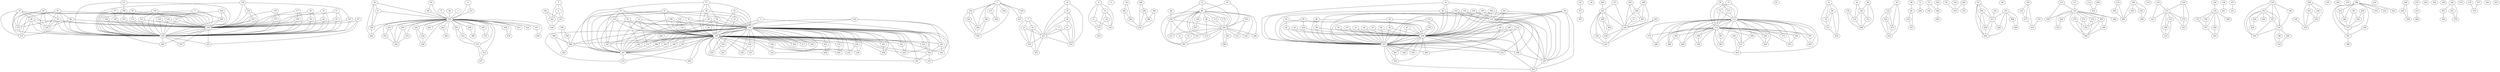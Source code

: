 graph {
	0 -- 206
	0 -- 217
	0 -- 228
	0 -- 229
	1 -- 185
	2 -- 6
	2 -- 237
	2 -- 242
	3 -- 144
	3 -- 146
	3 -- 403
	4 -- 147
	4 -- 185
	5 -- 156
	5 -- 157
	5 -- 166
	5 -- 168
	5 -- 169
	5 -- 240
	5 -- 349
	5 -- 359
	5 -- 427
	6 -- 237
	6 -- 242
	7 -- 14
	7 -- 22
	7 -- 351
	7 -- 352
	8 -- 11
	8 -- 15
	8 -- 175
	8 -- 181
	9
	10 -- 382
	10 -- 383
	11 -- 175
	11 -- 181
	12 -- 88
	12 -- 192
	12 -- 204
	13 -- 144
	13 -- 146
	13 -- 370
	13 -- 407
	14 -- 351
	14 -- 352
	14 -- 355
	15 -- 16
	15 -- 175
	15 -- 181
	16 -- 175
	16 -- 181
	17 -- 351
	17 -- 353
	18 -- 19
	18 -- 351
	18 -- 353
	19 -- 20
	19 -- 351
	19 -- 353
	20 -- 21
	20 -- 351
	20 -- 353
	21 -- 351
	21 -- 353
	22 -- 351
	22 -- 352
	23 -- 226
	23 -- 227
	24 -- 226
	24 -- 227
	25 -- 226
	25 -- 227
	26 -- 38
	26 -- 228
	26 -- 229
	27 -- 43
	27 -- 228
	27 -- 229
	28 -- 29
	28 -- 226
	28 -- 227
	29 -- 226
	29 -- 227
	30 -- 88
	30 -- 204
	31 -- 391
	32 -- 36
	32 -- 144
	32 -- 146
	32 -- 389
	32 -- 407
	33 -- 371
	34
	35 -- 44
	35 -- 228
	35 -- 229
	36 -- 144
	36 -- 146
	37 -- 426
	38 -- 228
	38 -- 229
	39 -- 117
	39 -- 172
	39 -- 173
	40 -- 226
	40 -- 227
	41 -- 48
	41 -- 154
	41 -- 226
	41 -- 227
	42
	43 -- 228
	43 -- 229
	44 -- 228
	44 -- 229
	45 -- 226
	45 -- 227
	46 -- 226
	46 -- 227
	47 -- 226
	47 -- 227
	48 -- 154
	48 -- 226
	48 -- 227
	49 -- 226
	49 -- 227
	49 -- 405
	50 -- 71
	50 -- 185
	50 -- 358
	50 -- 446
	51 -- 68
	51 -- 70
	51 -- 311
	51 -- 445
	52 -- 53
	52 -- 144
	52 -- 146
	53 -- 144
	53 -- 146
	54 -- 149
	54 -- 153
	55 -- 122
	55 -- 273
	55 -- 432
	56 -- 60
	57 -- 58
	57 -- 59
	57 -- 144
	57 -- 146
	57 -- 407
	58 -- 69
	58 -- 144
	58 -- 146
	58 -- 407
	59 -- 144
	59 -- 146
	59 -- 407
	60 -- 219
	60 -- 221
	61 -- 62
	61 -- 124
	61 -- 144
	61 -- 146
	61 -- 247
	61 -- 407
	62 -- 144
	62 -- 146
	62 -- 363
	62 -- 407
	63 -- 64
	63 -- 226
	63 -- 227
	64 -- 226
	64 -- 227
	65 -- 66
	65 -- 185
	66 -- 185
	67 -- 108
	67 -- 228
	67 -- 229
	68 -- 70
	68 -- 311
	68 -- 445
	69 -- 144
	69 -- 146
	69 -- 407
	70 -- 311
	71 -- 185
	71 -- 358
	72 -- 280
	73 -- 339
	73 -- 448
	74 -- 391
	75 -- 185
	76 -- 154
	76 -- 226
	76 -- 227
	76 -- 297
	76 -- 421
	77 -- 78
	77 -- 172
	77 -- 173
	78 -- 172
	78 -- 173
	79 -- 80
	79 -- 228
	79 -- 229
	79 -- 232
	79 -- 271
	79 -- 272
	80 -- 228
	80 -- 229
	80 -- 232
	80 -- 271
	80 -- 272
	81 -- 83
	81 -- 84
	81 -- 228
	81 -- 229
	81 -- 232
	81 -- 271
	81 -- 272
	82 -- 83
	82 -- 228
	82 -- 229
	82 -- 232
	82 -- 271
	82 -- 272
	83 -- 228
	83 -- 229
	83 -- 232
	83 -- 271
	83 -- 272
	84 -- 228
	84 -- 229
	84 -- 232
	85 -- 120
	85 -- 226
	85 -- 227
	86 -- 99
	86 -- 226
	86 -- 227
	87 -- 201
	87 -- 426
	88 -- 89
	88 -- 113
	88 -- 164
	88 -- 170
	88 -- 192
	88 -- 204
	88 -- 211
	88 -- 213
	88 -- 222
	88 -- 223
	88 -- 267
	88 -- 268
	88 -- 391
	89 -- 204
	89 -- 213
	90 -- 416
	91 -- 146
	92 -- 300
	92 -- 411
	92 -- 439
	92 -- 442
	93 -- 149
	93 -- 151
	93 -- 284
	94 -- 185
	95 -- 171
	95 -- 228
	95 -- 229
	96
	97 -- 228
	97 -- 229
	97 -- 431
	98 -- 192
	99 -- 226
	99 -- 227
	100 -- 118
	100 -- 277
	100 -- 425
	101 -- 154
	101 -- 226
	101 -- 227
	101 -- 297
	102 -- 154
	102 -- 226
	102 -- 227
	102 -- 297
	103 -- 154
	103 -- 226
	103 -- 227
	103 -- 297
	104 -- 154
	104 -- 226
	104 -- 227
	104 -- 297
	105 -- 154
	105 -- 226
	105 -- 227
	105 -- 297
	106 -- 154
	106 -- 226
	106 -- 227
	106 -- 297
	107 -- 226
	107 -- 227
	108 -- 228
	108 -- 229
	109 -- 144
	109 -- 146
	109 -- 407
	110 -- 152
	110 -- 189
	111 -- 152
	112 -- 451
	113 -- 204
	114 -- 295
	114 -- 364
	115 -- 116
	115 -- 226
	115 -- 227
	116 -- 226
	116 -- 227
	117 -- 172
	117 -- 173
	118 -- 277
	119
	120 -- 226
	120 -- 227
	121 -- 198
	121 -- 228
	121 -- 229
	122 -- 224
	122 -- 273
	122 -- 432
	123 -- 127
	123 -- 131
	124 -- 144
	124 -- 146
	124 -- 247
	124 -- 407
	125 -- 132
	125 -- 146
	126 -- 127
	126 -- 274
	126 -- 343
	127 -- 131
	127 -- 133
	127 -- 209
	127 -- 215
	127 -- 274
	127 -- 343
	128 -- 228
	128 -- 229
	128 -- 444
	129 -- 228
	129 -- 229
	130 -- 134
	132 -- 146
	133 -- 209
	133 -- 215
	134 -- 135
	134 -- 182
	134 -- 207
	134 -- 249
	134 -- 303
	134 -- 406
	135 -- 207
	136 -- 447
	137 -- 231
	138 -- 140
	138 -- 141
	138 -- 228
	138 -- 229
	139 -- 159
	139 -- 167
	139 -- 228
	139 -- 229
	140 -- 228
	140 -- 229
	141 -- 228
	141 -- 229
	142 -- 144
	142 -- 146
	142 -- 331
	142 -- 334
	143 -- 416
	144 -- 146
	144 -- 161
	144 -- 174
	144 -- 184
	144 -- 234
	144 -- 235
	144 -- 236
	144 -- 247
	144 -- 257
	144 -- 258
	144 -- 302
	144 -- 317
	144 -- 319
	144 -- 320
	144 -- 321
	144 -- 323
	144 -- 324
	144 -- 325
	144 -- 326
	144 -- 327
	144 -- 328
	144 -- 331
	144 -- 332
	144 -- 334
	144 -- 335
	144 -- 341
	144 -- 348
	144 -- 363
	144 -- 367
	144 -- 370
	144 -- 389
	144 -- 398
	144 -- 403
	144 -- 404
	144 -- 415
	144 -- 423
	144 -- 424
	144 -- 429
	144 -- 440
	144 -- 443
	145 -- 183
	145 -- 187
	145 -- 196
	145 -- 197
	145 -- 301
	146 -- 161
	146 -- 174
	146 -- 184
	146 -- 234
	146 -- 235
	146 -- 236
	146 -- 247
	146 -- 257
	146 -- 258
	146 -- 302
	146 -- 317
	146 -- 319
	146 -- 320
	146 -- 321
	146 -- 323
	146 -- 324
	146 -- 325
	146 -- 326
	146 -- 327
	146 -- 328
	146 -- 331
	146 -- 332
	146 -- 334
	146 -- 335
	146 -- 341
	146 -- 348
	146 -- 363
	146 -- 367
	146 -- 370
	146 -- 389
	146 -- 398
	146 -- 403
	146 -- 415
	146 -- 423
	146 -- 424
	146 -- 429
	146 -- 440
	146 -- 443
	147 -- 185
	148 -- 354
	149 -- 151
	149 -- 153
	149 -- 284
	150 -- 153
	150 -- 284
	151 -- 284
	152 -- 189
	152 -- 264
	152 -- 269
	152 -- 270
	152 -- 275
	152 -- 276
	152 -- 384
	152 -- 390
	152 -- 394
	152 -- 414
	153 -- 284
	154 -- 214
	154 -- 296
	154 -- 412
	154 -- 421
	155
	156 -- 158
	156 -- 168
	156 -- 169
	157 -- 349
	158 -- 168
	158 -- 169
	159 -- 163
	159 -- 228
	159 -- 229
	160
	161 -- 403
	162 -- 237
	162 -- 242
	162 -- 244
	163 -- 228
	163 -- 229
	164 -- 267
	165 -- 360
	165 -- 361
	165 -- 426
	166 -- 168
	166 -- 169
	167 -- 228
	167 -- 229
	168 -- 169
	170 -- 204
	171 -- 228
	171 -- 229
	172 -- 173
	172 -- 279
	172 -- 285
	172 -- 286
	172 -- 287
	172 -- 288
	172 -- 289
	172 -- 290
	172 -- 291
	172 -- 308
	172 -- 336
	172 -- 369
	172 -- 373
	172 -- 387
	172 -- 393
	172 -- 395
	172 -- 400
	172 -- 401
	172 -- 413
	172 -- 433
	173 -- 279
	173 -- 285
	173 -- 286
	173 -- 287
	173 -- 288
	173 -- 289
	173 -- 290
	173 -- 291
	173 -- 308
	173 -- 336
	173 -- 369
	173 -- 373
	173 -- 387
	173 -- 393
	173 -- 395
	173 -- 400
	173 -- 401
	173 -- 413
	173 -- 433
	174 -- 429
	175 -- 419
	176 -- 179
	176 -- 228
	176 -- 229
	177 -- 180
	177 -- 228
	177 -- 229
	178
	179 -- 228
	179 -- 229
	180 -- 228
	180 -- 229
	182 -- 207
	183 -- 187
	183 -- 197
	183 -- 301
	183 -- 309
	183 -- 434
	183 -- 436
	184 -- 407
	185 -- 193
	185 -- 218
	185 -- 250
	185 -- 251
	185 -- 252
	185 -- 253
	185 -- 254
	185 -- 255
	185 -- 259
	185 -- 261
	185 -- 282
	185 -- 283
	185 -- 304
	185 -- 307
	185 -- 312
	185 -- 313
	185 -- 314
	185 -- 329
	185 -- 330
	185 -- 337
	185 -- 340
	185 -- 358
	185 -- 374
	185 -- 399
	185 -- 417
	185 -- 418
	185 -- 446
	186 -- 225
	186 -- 233
	186 -- 362
	186 -- 375
	186 -- 380
	186 -- 381
	186 -- 410
	186 -- 422
	187 -- 197
	187 -- 301
	188 -- 360
	188 -- 361
	188 -- 426
	190 -- 226
	190 -- 227
	190 -- 296
	191 -- 292
	191 -- 375
	192 -- 204
	192 -- 211
	192 -- 223
	192 -- 391
	193 -- 218
	193 -- 259
	194 -- 195
	194 -- 216
	194 -- 364
	194 -- 449
	195 -- 364
	196 -- 197
	197 -- 199
	197 -- 260
	197 -- 301
	197 -- 310
	198 -- 210
	198 -- 228
	198 -- 229
	199 -- 310
	200 -- 201
	201 -- 230
	201 -- 266
	201 -- 294
	201 -- 426
	201 -- 438
	201 -- 441
	202 -- 426
	202 -- 441
	203 -- 204
	203 -- 212
	204 -- 211
	204 -- 212
	204 -- 213
	204 -- 222
	204 -- 223
	204 -- 262
	204 -- 268
	204 -- 391
	204 -- 396
	205 -- 206
	205 -- 228
	205 -- 229
	206 -- 228
	206 -- 229
	207 -- 303
	208 -- 451
	209 -- 215
	210 -- 228
	210 -- 229
	214 -- 226
	214 -- 227
	214 -- 297
	216 -- 449
	217 -- 228
	217 -- 229
	218 -- 259
	219 -- 221
	220 -- 292
	220 -- 375
	223 -- 391
	224 -- 273
	224 -- 432
	225 -- 362
	225 -- 375
	226 -- 227
	226 -- 238
	226 -- 281
	226 -- 296
	226 -- 356
	226 -- 405
	226 -- 412
	226 -- 420
	226 -- 421
	227 -- 238
	227 -- 281
	227 -- 296
	227 -- 356
	227 -- 405
	227 -- 412
	227 -- 420
	227 -- 421
	228 -- 229
	228 -- 431
	228 -- 435
	228 -- 444
	229 -- 431
	229 -- 435
	229 -- 444
	230 -- 441
	234 -- 235
	234 -- 236
	237 -- 244
	239 -- 243
	239 -- 248
	239 -- 256
	239 -- 354
	241
	242 -- 244
	243 -- 256
	243 -- 354
	245 -- 246
	245 -- 306
	246 -- 306
	247 -- 407
	248 -- 256
	249 -- 303
	250 -- 253
	250 -- 254
	251 -- 252
	251 -- 254
	252 -- 254
	253 -- 254
	255 -- 312
	255 -- 313
	256 -- 354
	257 -- 258
	260 -- 310
	262 -- 396
	263 -- 413
	263 -- 433
	264 -- 414
	265 -- 315
	265 -- 416
	266 -- 294
	266 -- 438
	269 -- 342
	269 -- 390
	269 -- 394
	270 -- 342
	270 -- 394
	271 -- 272
	273 -- 432
	274 -- 343
	275 -- 342
	275 -- 394
	276 -- 342
	276 -- 394
	277 -- 425
	278 -- 316
	279 -- 288
	281 -- 420
	282 -- 283
	285 -- 308
	285 -- 369
	286 -- 336
	287 -- 393
	289 -- 413
	290 -- 400
	291 -- 401
	292 -- 375
	293
	294 -- 438
	295 -- 364
	296 -- 297
	297 -- 421
	298 -- 299
	298 -- 430
	299 -- 386
	299 -- 430
	300 -- 411
	300 -- 439
	300 -- 442
	304 -- 399
	305
	307 -- 374
	311 -- 445
	312 -- 313
	313 -- 314
	313 -- 437
	314 -- 437
	316 -- 408
	318 -- 448
	319 -- 320
	319 -- 321
	322 -- 411
	323 -- 334
	325 -- 326
	325 -- 327
	328 -- 332
	329 -- 330
	331 -- 334
	331 -- 443
	333 -- 368
	333 -- 409
	333 -- 411
	333 -- 428
	333 -- 442
	334 -- 335
	334 -- 341
	337 -- 340
	338
	344 -- 345
	344 -- 347
	344 -- 379
	345 -- 346
	347 -- 379
	348 -- 407
	350 -- 365
	350 -- 389
	351 -- 352
	351 -- 353
	351 -- 355
	352 -- 355
	357 -- 425
	358 -- 446
	359 -- 427
	360 -- 361
	360 -- 426
	361 -- 426
	362 -- 375
	363 -- 407
	365 -- 389
	366 -- 389
	366 -- 402
	367 -- 407
	368 -- 409
	370 -- 407
	371 -- 397
	372
	375 -- 381
	376 -- 378
	377 -- 378
	380 -- 381
	381 -- 388
	382 -- 383
	382 -- 430
	383 -- 430
	385 -- 386
	385 -- 430
	386 -- 430
	387 -- 395
	389 -- 402
	389 -- 407
	390 -- 394
	392
	398 -- 407
	407 -- 415
	407 -- 440
	411 -- 428
	411 -- 439
	411 -- 442
	413 -- 433
	423 -- 424
	426 -- 438
	426 -- 441
	434 -- 436
	438 -- 441
	439 -- 442
	448 -- 450
	452
}
